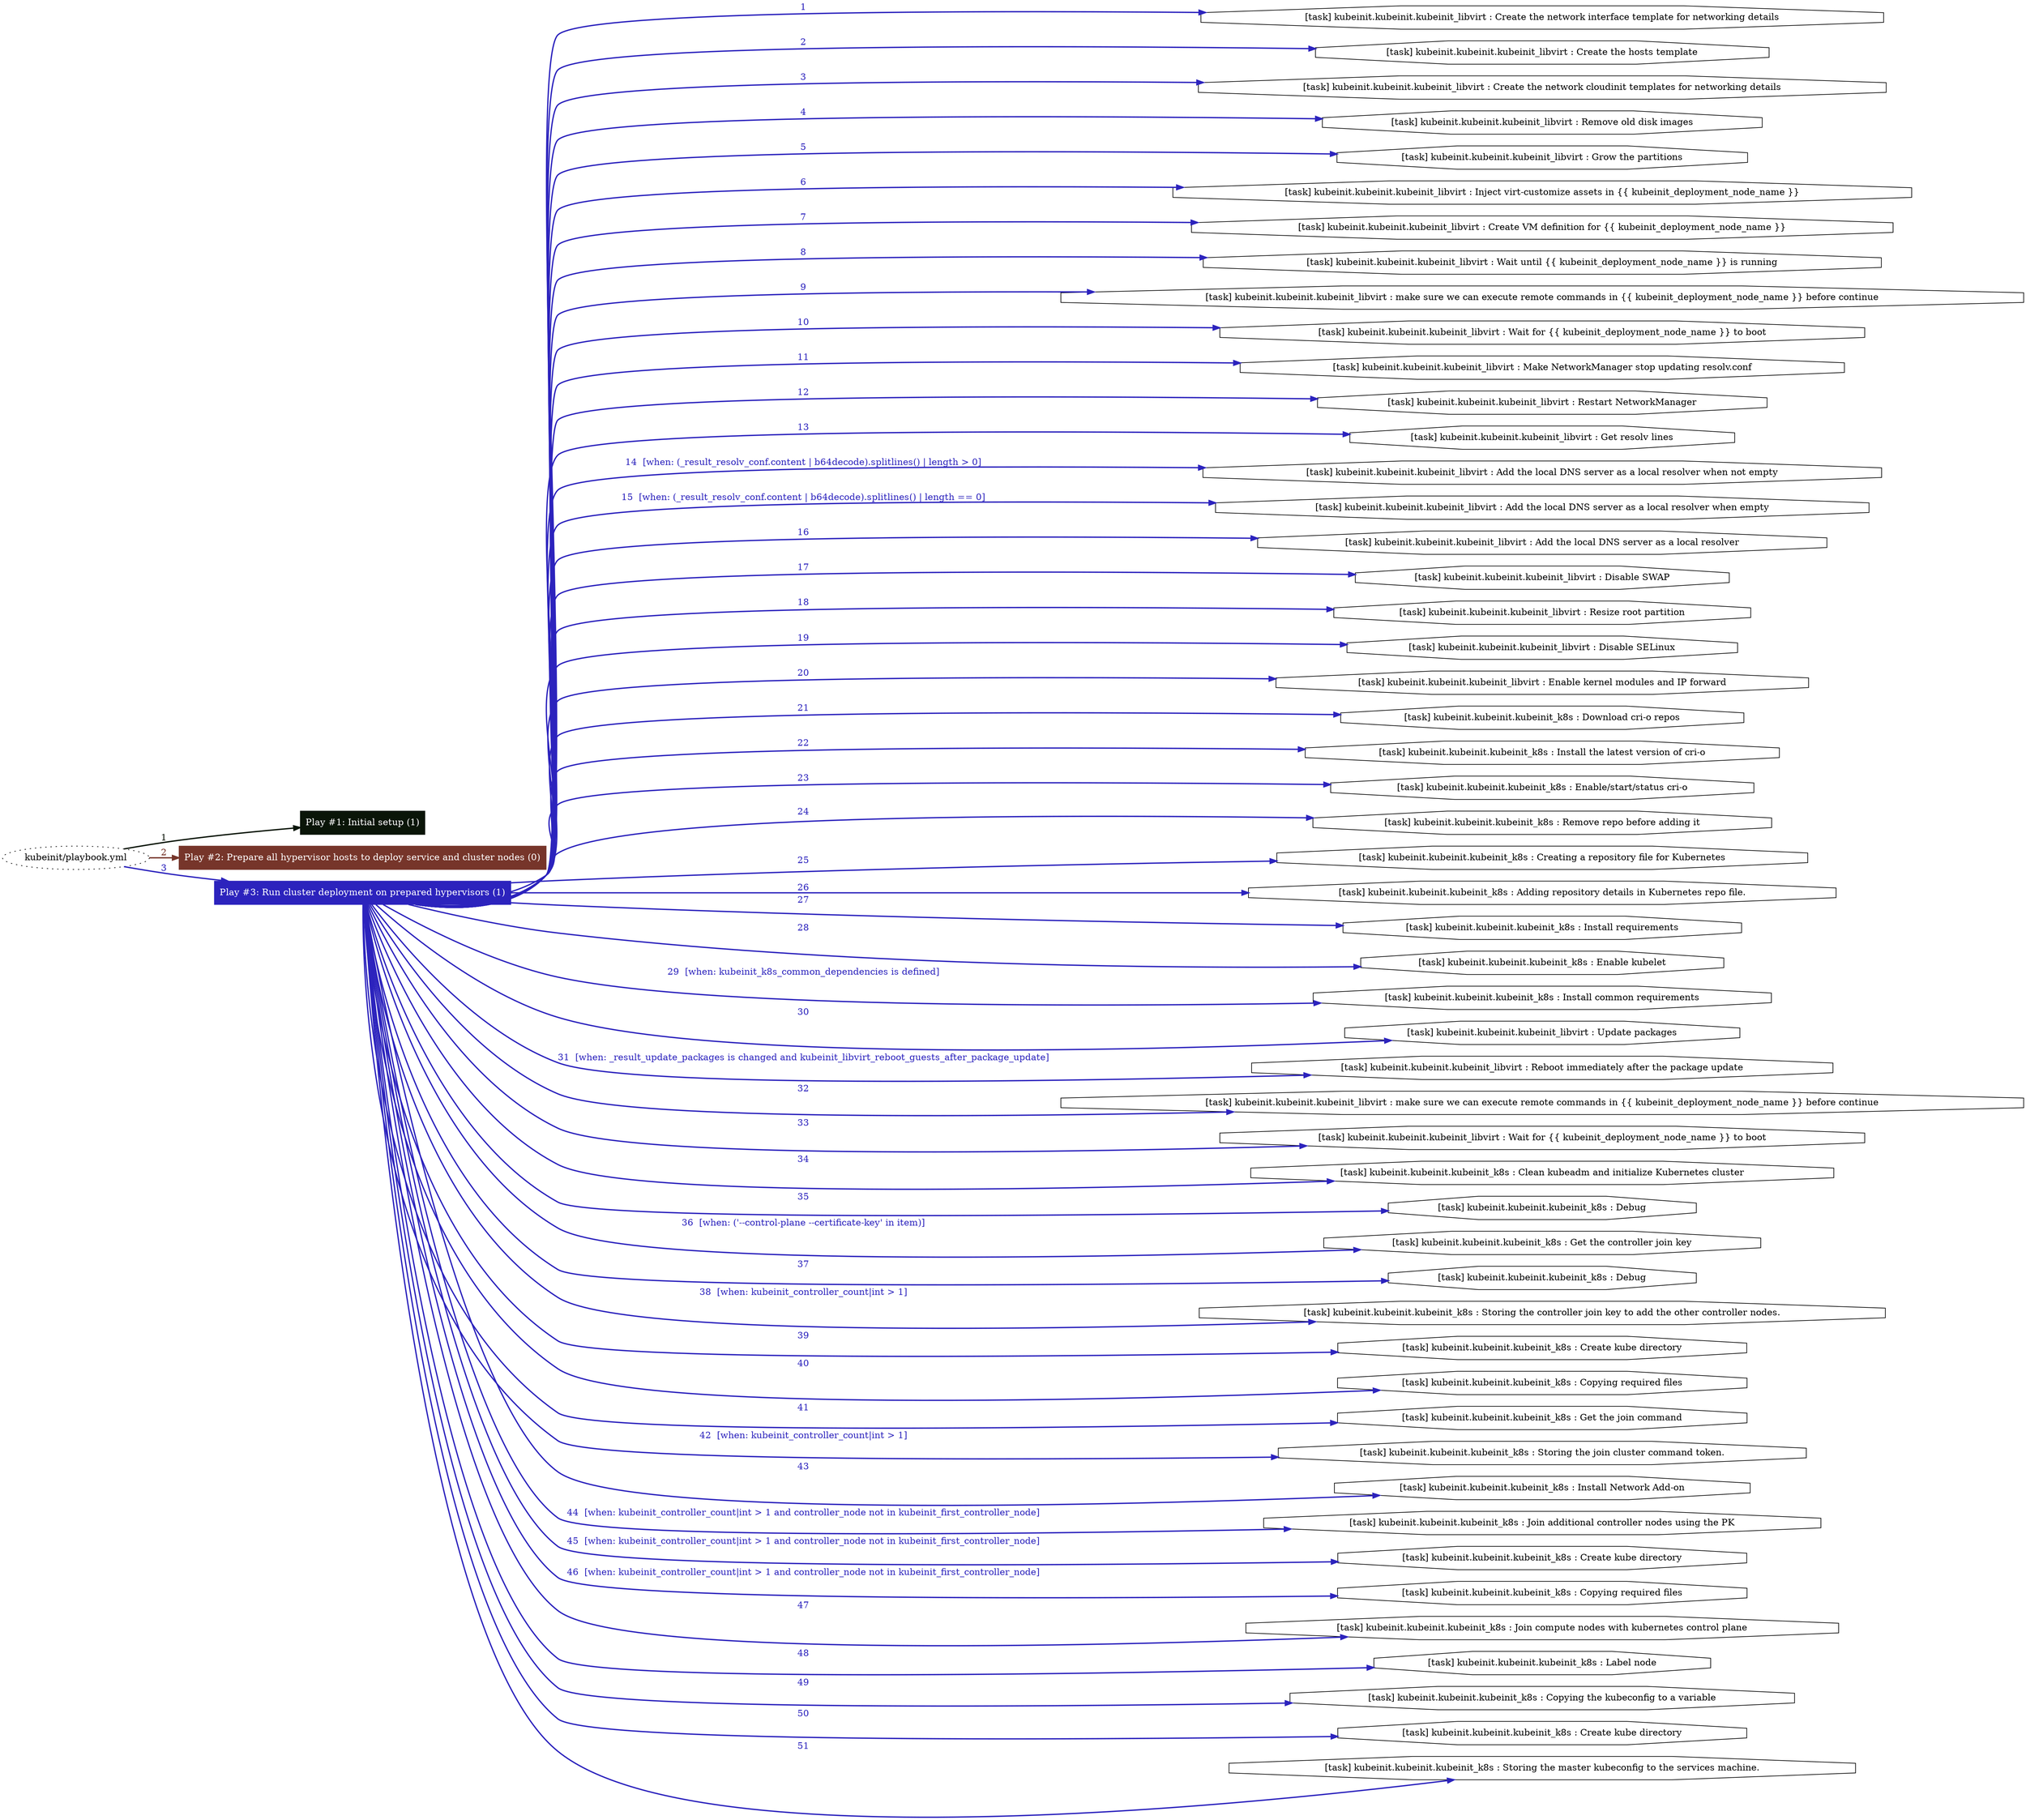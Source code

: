 digraph "kubeinit/playbook.yml "{
	graph [concentrate=true ordering=in rankdir=LR ratio=fill]
	edge [esep=5 sep=10]
	"kubeinit/playbook.yml" [id=root_node style=dotted]
	subgraph "Play #1: Initial setup (1) "{
		"Play #1: Initial setup (1)" [color="#0a1508" fontcolor="#ffffff" id="play_050b604c-73d0-4435-958f-8ac3251936cf" shape=box style=filled tooltip=localhost]
		"kubeinit/playbook.yml" -> "Play #1: Initial setup (1)" [label=1 color="#0a1508" fontcolor="#0a1508" id="edge_dc472714-9a7c-45d4-a30d-15b8f4e79c3a" style=bold]
	}
	subgraph "Play #2: Prepare all hypervisor hosts to deploy service and cluster nodes (0) "{
		"Play #2: Prepare all hypervisor hosts to deploy service and cluster nodes (0)" [color="#76352a" fontcolor="#ffffff" id="play_917e0587-ee8c-4ec1-a2e2-20cf93da0c98" shape=box style=filled tooltip=""]
		"kubeinit/playbook.yml" -> "Play #2: Prepare all hypervisor hosts to deploy service and cluster nodes (0)" [label=2 color="#76352a" fontcolor="#76352a" id="edge_94e8186a-5a26-42d0-8317-10013b8d0655" style=bold]
	}
	subgraph "Play #3: Run cluster deployment on prepared hypervisors (1) "{
		"Play #3: Run cluster deployment on prepared hypervisors (1)" [color="#2c23bd" fontcolor="#ffffff" id="play_884d4ea1-5db4-40a8-92e2-cfd98c1d6578" shape=box style=filled tooltip=localhost]
		"kubeinit/playbook.yml" -> "Play #3: Run cluster deployment on prepared hypervisors (1)" [label=3 color="#2c23bd" fontcolor="#2c23bd" id="edge_0c69cb80-d6c4-4c20-9753-c67b357efaeb" style=bold]
		"task_2abdd3a8-f689-426d-ad5d-25dc5f4d67d1" [label="[task] kubeinit.kubeinit.kubeinit_libvirt : Create the network interface template for networking details" id="task_2abdd3a8-f689-426d-ad5d-25dc5f4d67d1" shape=octagon tooltip="[task] kubeinit.kubeinit.kubeinit_libvirt : Create the network interface template for networking details"]
		"Play #3: Run cluster deployment on prepared hypervisors (1)" -> "task_2abdd3a8-f689-426d-ad5d-25dc5f4d67d1" [label=1 color="#2c23bd" fontcolor="#2c23bd" id="edge_f82d1883-fb95-42b1-8944-23ac36ea9ba4" style=bold]
		"task_db10d48f-02c9-45bf-8c44-03322781cee7" [label="[task] kubeinit.kubeinit.kubeinit_libvirt : Create the hosts template" id="task_db10d48f-02c9-45bf-8c44-03322781cee7" shape=octagon tooltip="[task] kubeinit.kubeinit.kubeinit_libvirt : Create the hosts template"]
		"Play #3: Run cluster deployment on prepared hypervisors (1)" -> "task_db10d48f-02c9-45bf-8c44-03322781cee7" [label=2 color="#2c23bd" fontcolor="#2c23bd" id="edge_bd977654-1a7b-475a-9770-7d7c78433b19" style=bold]
		"task_c505c090-ac3b-4f21-ae9c-8cf498c39641" [label="[task] kubeinit.kubeinit.kubeinit_libvirt : Create the network cloudinit templates for networking details" id="task_c505c090-ac3b-4f21-ae9c-8cf498c39641" shape=octagon tooltip="[task] kubeinit.kubeinit.kubeinit_libvirt : Create the network cloudinit templates for networking details"]
		"Play #3: Run cluster deployment on prepared hypervisors (1)" -> "task_c505c090-ac3b-4f21-ae9c-8cf498c39641" [label=3 color="#2c23bd" fontcolor="#2c23bd" id="edge_588d84b2-d8e2-4ca5-b853-6b0918a781b9" style=bold]
		"task_44d9452c-a1f3-4e00-aef4-aa317ff56598" [label="[task] kubeinit.kubeinit.kubeinit_libvirt : Remove old disk images" id="task_44d9452c-a1f3-4e00-aef4-aa317ff56598" shape=octagon tooltip="[task] kubeinit.kubeinit.kubeinit_libvirt : Remove old disk images"]
		"Play #3: Run cluster deployment on prepared hypervisors (1)" -> "task_44d9452c-a1f3-4e00-aef4-aa317ff56598" [label=4 color="#2c23bd" fontcolor="#2c23bd" id="edge_f163912f-77a0-4a88-ba74-4203794ced2b" style=bold]
		"task_00efa4d6-1f62-4c6b-bcc9-afc9d52ac3b2" [label="[task] kubeinit.kubeinit.kubeinit_libvirt : Grow the partitions" id="task_00efa4d6-1f62-4c6b-bcc9-afc9d52ac3b2" shape=octagon tooltip="[task] kubeinit.kubeinit.kubeinit_libvirt : Grow the partitions"]
		"Play #3: Run cluster deployment on prepared hypervisors (1)" -> "task_00efa4d6-1f62-4c6b-bcc9-afc9d52ac3b2" [label=5 color="#2c23bd" fontcolor="#2c23bd" id="edge_9415a1ee-2976-4ae3-a427-fed680fe3b14" style=bold]
		"task_daf87dc6-3aa6-40f5-ae45-8c4bf4fb1f2e" [label="[task] kubeinit.kubeinit.kubeinit_libvirt : Inject virt-customize assets in {{ kubeinit_deployment_node_name }}" id="task_daf87dc6-3aa6-40f5-ae45-8c4bf4fb1f2e" shape=octagon tooltip="[task] kubeinit.kubeinit.kubeinit_libvirt : Inject virt-customize assets in {{ kubeinit_deployment_node_name }}"]
		"Play #3: Run cluster deployment on prepared hypervisors (1)" -> "task_daf87dc6-3aa6-40f5-ae45-8c4bf4fb1f2e" [label=6 color="#2c23bd" fontcolor="#2c23bd" id="edge_5d44d925-33f5-4067-b236-7b29b49886bb" style=bold]
		"task_d3ae89c4-3173-4aa9-95ca-0da1386ab60b" [label="[task] kubeinit.kubeinit.kubeinit_libvirt : Create VM definition for {{ kubeinit_deployment_node_name }}" id="task_d3ae89c4-3173-4aa9-95ca-0da1386ab60b" shape=octagon tooltip="[task] kubeinit.kubeinit.kubeinit_libvirt : Create VM definition for {{ kubeinit_deployment_node_name }}"]
		"Play #3: Run cluster deployment on prepared hypervisors (1)" -> "task_d3ae89c4-3173-4aa9-95ca-0da1386ab60b" [label=7 color="#2c23bd" fontcolor="#2c23bd" id="edge_df24ad28-b77d-4d40-bfb1-e1a0c87600c6" style=bold]
		"task_c9146c2d-ae33-4e5b-b332-cec9456f256d" [label="[task] kubeinit.kubeinit.kubeinit_libvirt : Wait until {{ kubeinit_deployment_node_name }} is running" id="task_c9146c2d-ae33-4e5b-b332-cec9456f256d" shape=octagon tooltip="[task] kubeinit.kubeinit.kubeinit_libvirt : Wait until {{ kubeinit_deployment_node_name }} is running"]
		"Play #3: Run cluster deployment on prepared hypervisors (1)" -> "task_c9146c2d-ae33-4e5b-b332-cec9456f256d" [label=8 color="#2c23bd" fontcolor="#2c23bd" id="edge_46a5d9c4-bdaa-4791-b1e3-123f862f28a8" style=bold]
		"task_92824fd5-3b00-4dc0-a1a6-881b05860bbb" [label="[task] kubeinit.kubeinit.kubeinit_libvirt : make sure we can execute remote commands in {{ kubeinit_deployment_node_name }} before continue" id="task_92824fd5-3b00-4dc0-a1a6-881b05860bbb" shape=octagon tooltip="[task] kubeinit.kubeinit.kubeinit_libvirt : make sure we can execute remote commands in {{ kubeinit_deployment_node_name }} before continue"]
		"Play #3: Run cluster deployment on prepared hypervisors (1)" -> "task_92824fd5-3b00-4dc0-a1a6-881b05860bbb" [label=9 color="#2c23bd" fontcolor="#2c23bd" id="edge_7ad484a3-db25-425c-81dc-c85464996f21" style=bold]
		"task_736c274b-25fc-4948-9649-01b870c830d2" [label="[task] kubeinit.kubeinit.kubeinit_libvirt : Wait for {{ kubeinit_deployment_node_name }} to boot" id="task_736c274b-25fc-4948-9649-01b870c830d2" shape=octagon tooltip="[task] kubeinit.kubeinit.kubeinit_libvirt : Wait for {{ kubeinit_deployment_node_name }} to boot"]
		"Play #3: Run cluster deployment on prepared hypervisors (1)" -> "task_736c274b-25fc-4948-9649-01b870c830d2" [label=10 color="#2c23bd" fontcolor="#2c23bd" id="edge_a2cf773a-2caa-42a4-8f16-ceef39de34f9" style=bold]
		"task_4bd06110-ed8d-43b0-9b58-121edcbeb08a" [label="[task] kubeinit.kubeinit.kubeinit_libvirt : Make NetworkManager stop updating resolv.conf" id="task_4bd06110-ed8d-43b0-9b58-121edcbeb08a" shape=octagon tooltip="[task] kubeinit.kubeinit.kubeinit_libvirt : Make NetworkManager stop updating resolv.conf"]
		"Play #3: Run cluster deployment on prepared hypervisors (1)" -> "task_4bd06110-ed8d-43b0-9b58-121edcbeb08a" [label=11 color="#2c23bd" fontcolor="#2c23bd" id="edge_31876462-b0e9-4638-a1f1-0678391ace0e" style=bold]
		"task_c00c1144-d9e1-4bf9-a2bf-e650cef6ee57" [label="[task] kubeinit.kubeinit.kubeinit_libvirt : Restart NetworkManager" id="task_c00c1144-d9e1-4bf9-a2bf-e650cef6ee57" shape=octagon tooltip="[task] kubeinit.kubeinit.kubeinit_libvirt : Restart NetworkManager"]
		"Play #3: Run cluster deployment on prepared hypervisors (1)" -> "task_c00c1144-d9e1-4bf9-a2bf-e650cef6ee57" [label=12 color="#2c23bd" fontcolor="#2c23bd" id="edge_8b010a49-4873-4508-8657-c328f448813a" style=bold]
		"task_7c737ab1-108b-41b6-b008-d5fdc86269ac" [label="[task] kubeinit.kubeinit.kubeinit_libvirt : Get resolv lines" id="task_7c737ab1-108b-41b6-b008-d5fdc86269ac" shape=octagon tooltip="[task] kubeinit.kubeinit.kubeinit_libvirt : Get resolv lines"]
		"Play #3: Run cluster deployment on prepared hypervisors (1)" -> "task_7c737ab1-108b-41b6-b008-d5fdc86269ac" [label=13 color="#2c23bd" fontcolor="#2c23bd" id="edge_fa4673f4-8fb8-4f51-ae9e-a408ca488970" style=bold]
		"task_d0787176-e589-4499-b708-76c62b0a1f37" [label="[task] kubeinit.kubeinit.kubeinit_libvirt : Add the local DNS server as a local resolver when not empty" id="task_d0787176-e589-4499-b708-76c62b0a1f37" shape=octagon tooltip="[task] kubeinit.kubeinit.kubeinit_libvirt : Add the local DNS server as a local resolver when not empty"]
		"Play #3: Run cluster deployment on prepared hypervisors (1)" -> "task_d0787176-e589-4499-b708-76c62b0a1f37" [label="14  [when: (_result_resolv_conf.content | b64decode).splitlines() | length > 0]" color="#2c23bd" fontcolor="#2c23bd" id="edge_7755db3b-5e72-432d-8ae7-73332d012eb9" style=bold]
		"task_964ba8c3-d93f-464f-a075-15d7fb7deff2" [label="[task] kubeinit.kubeinit.kubeinit_libvirt : Add the local DNS server as a local resolver when empty" id="task_964ba8c3-d93f-464f-a075-15d7fb7deff2" shape=octagon tooltip="[task] kubeinit.kubeinit.kubeinit_libvirt : Add the local DNS server as a local resolver when empty"]
		"Play #3: Run cluster deployment on prepared hypervisors (1)" -> "task_964ba8c3-d93f-464f-a075-15d7fb7deff2" [label="15  [when: (_result_resolv_conf.content | b64decode).splitlines() | length == 0]" color="#2c23bd" fontcolor="#2c23bd" id="edge_77a996d5-7ed1-4400-860e-3c061b68c64e" style=bold]
		"task_22ca787d-7b72-4b2a-acfd-500d7101f21c" [label="[task] kubeinit.kubeinit.kubeinit_libvirt : Add the local DNS server as a local resolver" id="task_22ca787d-7b72-4b2a-acfd-500d7101f21c" shape=octagon tooltip="[task] kubeinit.kubeinit.kubeinit_libvirt : Add the local DNS server as a local resolver"]
		"Play #3: Run cluster deployment on prepared hypervisors (1)" -> "task_22ca787d-7b72-4b2a-acfd-500d7101f21c" [label=16 color="#2c23bd" fontcolor="#2c23bd" id="edge_1da2daeb-2b96-416f-9367-3941de68d54b" style=bold]
		"task_2704229e-905f-472e-9682-f5526dd72629" [label="[task] kubeinit.kubeinit.kubeinit_libvirt : Disable SWAP" id="task_2704229e-905f-472e-9682-f5526dd72629" shape=octagon tooltip="[task] kubeinit.kubeinit.kubeinit_libvirt : Disable SWAP"]
		"Play #3: Run cluster deployment on prepared hypervisors (1)" -> "task_2704229e-905f-472e-9682-f5526dd72629" [label=17 color="#2c23bd" fontcolor="#2c23bd" id="edge_36044e5a-00a9-4389-90e7-1b49009a010c" style=bold]
		"task_d25459bc-ba98-4f2d-af59-71b671582166" [label="[task] kubeinit.kubeinit.kubeinit_libvirt : Resize root partition" id="task_d25459bc-ba98-4f2d-af59-71b671582166" shape=octagon tooltip="[task] kubeinit.kubeinit.kubeinit_libvirt : Resize root partition"]
		"Play #3: Run cluster deployment on prepared hypervisors (1)" -> "task_d25459bc-ba98-4f2d-af59-71b671582166" [label=18 color="#2c23bd" fontcolor="#2c23bd" id="edge_177e1aeb-5367-447f-9e2b-119504167286" style=bold]
		"task_cf303e87-d1f0-47fa-9cd1-7ca2ec64fe90" [label="[task] kubeinit.kubeinit.kubeinit_libvirt : Disable SELinux" id="task_cf303e87-d1f0-47fa-9cd1-7ca2ec64fe90" shape=octagon tooltip="[task] kubeinit.kubeinit.kubeinit_libvirt : Disable SELinux"]
		"Play #3: Run cluster deployment on prepared hypervisors (1)" -> "task_cf303e87-d1f0-47fa-9cd1-7ca2ec64fe90" [label=19 color="#2c23bd" fontcolor="#2c23bd" id="edge_064bb6eb-07a0-4a7b-b4e9-300a2a5c3e15" style=bold]
		"task_49df23ad-f246-46cf-b49a-c47d4edf3a9c" [label="[task] kubeinit.kubeinit.kubeinit_libvirt : Enable kernel modules and IP forward" id="task_49df23ad-f246-46cf-b49a-c47d4edf3a9c" shape=octagon tooltip="[task] kubeinit.kubeinit.kubeinit_libvirt : Enable kernel modules and IP forward"]
		"Play #3: Run cluster deployment on prepared hypervisors (1)" -> "task_49df23ad-f246-46cf-b49a-c47d4edf3a9c" [label=20 color="#2c23bd" fontcolor="#2c23bd" id="edge_6c88ebb2-70a3-4c13-80b4-66cef35f2535" style=bold]
		"task_84f570ce-8bc9-45ba-89ef-bcfe5f1177a2" [label="[task] kubeinit.kubeinit.kubeinit_k8s : Download cri-o repos" id="task_84f570ce-8bc9-45ba-89ef-bcfe5f1177a2" shape=octagon tooltip="[task] kubeinit.kubeinit.kubeinit_k8s : Download cri-o repos"]
		"Play #3: Run cluster deployment on prepared hypervisors (1)" -> "task_84f570ce-8bc9-45ba-89ef-bcfe5f1177a2" [label=21 color="#2c23bd" fontcolor="#2c23bd" id="edge_413b20fe-3647-455f-9086-abfe9b6da424" style=bold]
		"task_32b033da-71ca-4299-8d4f-117e7825e5d1" [label="[task] kubeinit.kubeinit.kubeinit_k8s : Install the latest version of cri-o" id="task_32b033da-71ca-4299-8d4f-117e7825e5d1" shape=octagon tooltip="[task] kubeinit.kubeinit.kubeinit_k8s : Install the latest version of cri-o"]
		"Play #3: Run cluster deployment on prepared hypervisors (1)" -> "task_32b033da-71ca-4299-8d4f-117e7825e5d1" [label=22 color="#2c23bd" fontcolor="#2c23bd" id="edge_7103bc39-68b9-47f5-9959-faedcd319bc2" style=bold]
		"task_e46c7df5-54e9-4e61-84c2-bcff9b22d87d" [label="[task] kubeinit.kubeinit.kubeinit_k8s : Enable/start/status cri-o" id="task_e46c7df5-54e9-4e61-84c2-bcff9b22d87d" shape=octagon tooltip="[task] kubeinit.kubeinit.kubeinit_k8s : Enable/start/status cri-o"]
		"Play #3: Run cluster deployment on prepared hypervisors (1)" -> "task_e46c7df5-54e9-4e61-84c2-bcff9b22d87d" [label=23 color="#2c23bd" fontcolor="#2c23bd" id="edge_30672a55-38e6-49b1-aa5f-52a7db8e7b31" style=bold]
		"task_da997d7d-6b31-4a49-bf25-e28ccc844fe4" [label="[task] kubeinit.kubeinit.kubeinit_k8s : Remove repo before adding it" id="task_da997d7d-6b31-4a49-bf25-e28ccc844fe4" shape=octagon tooltip="[task] kubeinit.kubeinit.kubeinit_k8s : Remove repo before adding it"]
		"Play #3: Run cluster deployment on prepared hypervisors (1)" -> "task_da997d7d-6b31-4a49-bf25-e28ccc844fe4" [label=24 color="#2c23bd" fontcolor="#2c23bd" id="edge_338323e5-1512-4590-8d89-036dbb328990" style=bold]
		"task_69af24eb-9c8e-4bed-912d-81f124e08dbc" [label="[task] kubeinit.kubeinit.kubeinit_k8s : Creating a repository file for Kubernetes" id="task_69af24eb-9c8e-4bed-912d-81f124e08dbc" shape=octagon tooltip="[task] kubeinit.kubeinit.kubeinit_k8s : Creating a repository file for Kubernetes"]
		"Play #3: Run cluster deployment on prepared hypervisors (1)" -> "task_69af24eb-9c8e-4bed-912d-81f124e08dbc" [label=25 color="#2c23bd" fontcolor="#2c23bd" id="edge_38640169-e493-4143-9f26-4a8701628ecd" style=bold]
		"task_fb67767d-3e60-4e87-a2ce-e15bed95f8c8" [label="[task] kubeinit.kubeinit.kubeinit_k8s : Adding repository details in Kubernetes repo file." id="task_fb67767d-3e60-4e87-a2ce-e15bed95f8c8" shape=octagon tooltip="[task] kubeinit.kubeinit.kubeinit_k8s : Adding repository details in Kubernetes repo file."]
		"Play #3: Run cluster deployment on prepared hypervisors (1)" -> "task_fb67767d-3e60-4e87-a2ce-e15bed95f8c8" [label=26 color="#2c23bd" fontcolor="#2c23bd" id="edge_283ba62d-5014-4de0-af8b-87d5fa389a27" style=bold]
		"task_0f1c7c0e-b0ae-48c2-91b2-f730fb61adaf" [label="[task] kubeinit.kubeinit.kubeinit_k8s : Install requirements" id="task_0f1c7c0e-b0ae-48c2-91b2-f730fb61adaf" shape=octagon tooltip="[task] kubeinit.kubeinit.kubeinit_k8s : Install requirements"]
		"Play #3: Run cluster deployment on prepared hypervisors (1)" -> "task_0f1c7c0e-b0ae-48c2-91b2-f730fb61adaf" [label=27 color="#2c23bd" fontcolor="#2c23bd" id="edge_300f68bb-c112-4e12-8e90-4003b46af36f" style=bold]
		"task_8f96f617-127e-4396-8d4c-c4306ae89291" [label="[task] kubeinit.kubeinit.kubeinit_k8s : Enable kubelet" id="task_8f96f617-127e-4396-8d4c-c4306ae89291" shape=octagon tooltip="[task] kubeinit.kubeinit.kubeinit_k8s : Enable kubelet"]
		"Play #3: Run cluster deployment on prepared hypervisors (1)" -> "task_8f96f617-127e-4396-8d4c-c4306ae89291" [label=28 color="#2c23bd" fontcolor="#2c23bd" id="edge_1219d831-09d2-47f1-a719-bb74f496105e" style=bold]
		"task_d82156f5-2f10-40bb-8892-0afe7c9baa00" [label="[task] kubeinit.kubeinit.kubeinit_k8s : Install common requirements" id="task_d82156f5-2f10-40bb-8892-0afe7c9baa00" shape=octagon tooltip="[task] kubeinit.kubeinit.kubeinit_k8s : Install common requirements"]
		"Play #3: Run cluster deployment on prepared hypervisors (1)" -> "task_d82156f5-2f10-40bb-8892-0afe7c9baa00" [label="29  [when: kubeinit_k8s_common_dependencies is defined]" color="#2c23bd" fontcolor="#2c23bd" id="edge_251d90fa-1f4b-4de6-a6ea-cdef6e38e9db" style=bold]
		"task_099c9c8e-9e42-4740-8b33-58e04a242917" [label="[task] kubeinit.kubeinit.kubeinit_libvirt : Update packages" id="task_099c9c8e-9e42-4740-8b33-58e04a242917" shape=octagon tooltip="[task] kubeinit.kubeinit.kubeinit_libvirt : Update packages"]
		"Play #3: Run cluster deployment on prepared hypervisors (1)" -> "task_099c9c8e-9e42-4740-8b33-58e04a242917" [label=30 color="#2c23bd" fontcolor="#2c23bd" id="edge_75c17144-ac3a-4f2d-b386-d8165fadd568" style=bold]
		"task_d5e1c391-acaf-4498-bc33-a3603f939e39" [label="[task] kubeinit.kubeinit.kubeinit_libvirt : Reboot immediately after the package update" id="task_d5e1c391-acaf-4498-bc33-a3603f939e39" shape=octagon tooltip="[task] kubeinit.kubeinit.kubeinit_libvirt : Reboot immediately after the package update"]
		"Play #3: Run cluster deployment on prepared hypervisors (1)" -> "task_d5e1c391-acaf-4498-bc33-a3603f939e39" [label="31  [when: _result_update_packages is changed and kubeinit_libvirt_reboot_guests_after_package_update]" color="#2c23bd" fontcolor="#2c23bd" id="edge_90c16704-736d-4c2c-a77e-ad6f8b37a286" style=bold]
		"task_cdd91595-f26a-437b-b8af-02ab447fea03" [label="[task] kubeinit.kubeinit.kubeinit_libvirt : make sure we can execute remote commands in {{ kubeinit_deployment_node_name }} before continue" id="task_cdd91595-f26a-437b-b8af-02ab447fea03" shape=octagon tooltip="[task] kubeinit.kubeinit.kubeinit_libvirt : make sure we can execute remote commands in {{ kubeinit_deployment_node_name }} before continue"]
		"Play #3: Run cluster deployment on prepared hypervisors (1)" -> "task_cdd91595-f26a-437b-b8af-02ab447fea03" [label=32 color="#2c23bd" fontcolor="#2c23bd" id="edge_bb90f7b5-6484-492e-b1db-6472021d7c10" style=bold]
		"task_a908ddba-8f23-4922-a17c-326d5f374e00" [label="[task] kubeinit.kubeinit.kubeinit_libvirt : Wait for {{ kubeinit_deployment_node_name }} to boot" id="task_a908ddba-8f23-4922-a17c-326d5f374e00" shape=octagon tooltip="[task] kubeinit.kubeinit.kubeinit_libvirt : Wait for {{ kubeinit_deployment_node_name }} to boot"]
		"Play #3: Run cluster deployment on prepared hypervisors (1)" -> "task_a908ddba-8f23-4922-a17c-326d5f374e00" [label=33 color="#2c23bd" fontcolor="#2c23bd" id="edge_7e2f46e7-1bfe-4ad9-ae4a-c6d44e3aa935" style=bold]
		"task_099ce6ce-5b46-445c-92d5-f21a618baf4c" [label="[task] kubeinit.kubeinit.kubeinit_k8s : Clean kubeadm and initialize Kubernetes cluster" id="task_099ce6ce-5b46-445c-92d5-f21a618baf4c" shape=octagon tooltip="[task] kubeinit.kubeinit.kubeinit_k8s : Clean kubeadm and initialize Kubernetes cluster"]
		"Play #3: Run cluster deployment on prepared hypervisors (1)" -> "task_099ce6ce-5b46-445c-92d5-f21a618baf4c" [label=34 color="#2c23bd" fontcolor="#2c23bd" id="edge_59c36edf-4cf6-4094-90e9-fb2bd84497ea" style=bold]
		"task_f9b2d1cb-e1d5-4df5-aa0d-e01b0135c786" [label="[task] kubeinit.kubeinit.kubeinit_k8s : Debug" id="task_f9b2d1cb-e1d5-4df5-aa0d-e01b0135c786" shape=octagon tooltip="[task] kubeinit.kubeinit.kubeinit_k8s : Debug"]
		"Play #3: Run cluster deployment on prepared hypervisors (1)" -> "task_f9b2d1cb-e1d5-4df5-aa0d-e01b0135c786" [label=35 color="#2c23bd" fontcolor="#2c23bd" id="edge_4369056f-2276-48af-9acf-a8bc3e6d14a3" style=bold]
		"task_db918eba-3ed9-4d5e-b4e6-a5af2180dfcd" [label="[task] kubeinit.kubeinit.kubeinit_k8s : Get the controller join key" id="task_db918eba-3ed9-4d5e-b4e6-a5af2180dfcd" shape=octagon tooltip="[task] kubeinit.kubeinit.kubeinit_k8s : Get the controller join key"]
		"Play #3: Run cluster deployment on prepared hypervisors (1)" -> "task_db918eba-3ed9-4d5e-b4e6-a5af2180dfcd" [label="36  [when: ('--control-plane --certificate-key' in item)]" color="#2c23bd" fontcolor="#2c23bd" id="edge_45179432-5296-4418-a1aa-4c15c55d2812" style=bold]
		"task_96eff404-ba7d-415c-8de5-fdeaf652c4bd" [label="[task] kubeinit.kubeinit.kubeinit_k8s : Debug" id="task_96eff404-ba7d-415c-8de5-fdeaf652c4bd" shape=octagon tooltip="[task] kubeinit.kubeinit.kubeinit_k8s : Debug"]
		"Play #3: Run cluster deployment on prepared hypervisors (1)" -> "task_96eff404-ba7d-415c-8de5-fdeaf652c4bd" [label=37 color="#2c23bd" fontcolor="#2c23bd" id="edge_18b4643b-fceb-4000-a5eb-20269d2df274" style=bold]
		"task_b677828f-a29c-4178-a9c1-91c09b2349a8" [label="[task] kubeinit.kubeinit.kubeinit_k8s : Storing the controller join key to add the other controller nodes." id="task_b677828f-a29c-4178-a9c1-91c09b2349a8" shape=octagon tooltip="[task] kubeinit.kubeinit.kubeinit_k8s : Storing the controller join key to add the other controller nodes."]
		"Play #3: Run cluster deployment on prepared hypervisors (1)" -> "task_b677828f-a29c-4178-a9c1-91c09b2349a8" [label="38  [when: kubeinit_controller_count|int > 1]" color="#2c23bd" fontcolor="#2c23bd" id="edge_14ba2dcc-1fa9-4c69-a5a4-e984d6bf5138" style=bold]
		"task_9f4b2c92-1d59-4676-a64b-1e4ecf9d8369" [label="[task] kubeinit.kubeinit.kubeinit_k8s : Create kube directory" id="task_9f4b2c92-1d59-4676-a64b-1e4ecf9d8369" shape=octagon tooltip="[task] kubeinit.kubeinit.kubeinit_k8s : Create kube directory"]
		"Play #3: Run cluster deployment on prepared hypervisors (1)" -> "task_9f4b2c92-1d59-4676-a64b-1e4ecf9d8369" [label=39 color="#2c23bd" fontcolor="#2c23bd" id="edge_0bdf205a-632b-4dc2-bb82-22ef636e58bc" style=bold]
		"task_2f8f4690-d24b-411a-b2f1-ea0a7045a925" [label="[task] kubeinit.kubeinit.kubeinit_k8s : Copying required files" id="task_2f8f4690-d24b-411a-b2f1-ea0a7045a925" shape=octagon tooltip="[task] kubeinit.kubeinit.kubeinit_k8s : Copying required files"]
		"Play #3: Run cluster deployment on prepared hypervisors (1)" -> "task_2f8f4690-d24b-411a-b2f1-ea0a7045a925" [label=40 color="#2c23bd" fontcolor="#2c23bd" id="edge_e0644eae-7770-40fa-9336-308e2ce43ef9" style=bold]
		"task_ca2ef053-441f-4295-bab9-c10b4298a0d9" [label="[task] kubeinit.kubeinit.kubeinit_k8s : Get the join command" id="task_ca2ef053-441f-4295-bab9-c10b4298a0d9" shape=octagon tooltip="[task] kubeinit.kubeinit.kubeinit_k8s : Get the join command"]
		"Play #3: Run cluster deployment on prepared hypervisors (1)" -> "task_ca2ef053-441f-4295-bab9-c10b4298a0d9" [label=41 color="#2c23bd" fontcolor="#2c23bd" id="edge_a0c14eeb-8ddb-454c-a929-666ede737cf1" style=bold]
		"task_98520317-4365-490e-a5c6-93ba9edebad2" [label="[task] kubeinit.kubeinit.kubeinit_k8s : Storing the join cluster command token." id="task_98520317-4365-490e-a5c6-93ba9edebad2" shape=octagon tooltip="[task] kubeinit.kubeinit.kubeinit_k8s : Storing the join cluster command token."]
		"Play #3: Run cluster deployment on prepared hypervisors (1)" -> "task_98520317-4365-490e-a5c6-93ba9edebad2" [label="42  [when: kubeinit_controller_count|int > 1]" color="#2c23bd" fontcolor="#2c23bd" id="edge_a956e665-8fe0-4c6c-b4cf-4732dc3c02a1" style=bold]
		"task_409cd81e-4181-44d7-99ce-391ba770dc1a" [label="[task] kubeinit.kubeinit.kubeinit_k8s : Install Network Add-on" id="task_409cd81e-4181-44d7-99ce-391ba770dc1a" shape=octagon tooltip="[task] kubeinit.kubeinit.kubeinit_k8s : Install Network Add-on"]
		"Play #3: Run cluster deployment on prepared hypervisors (1)" -> "task_409cd81e-4181-44d7-99ce-391ba770dc1a" [label=43 color="#2c23bd" fontcolor="#2c23bd" id="edge_5b8d6f7b-b892-4226-b2dd-bf49d565abb9" style=bold]
		"task_8682dbfb-6b39-4a56-a5dd-e56dc6a6977f" [label="[task] kubeinit.kubeinit.kubeinit_k8s : Join additional controller nodes using the PK" id="task_8682dbfb-6b39-4a56-a5dd-e56dc6a6977f" shape=octagon tooltip="[task] kubeinit.kubeinit.kubeinit_k8s : Join additional controller nodes using the PK"]
		"Play #3: Run cluster deployment on prepared hypervisors (1)" -> "task_8682dbfb-6b39-4a56-a5dd-e56dc6a6977f" [label="44  [when: kubeinit_controller_count|int > 1 and controller_node not in kubeinit_first_controller_node]" color="#2c23bd" fontcolor="#2c23bd" id="edge_e1c1f409-b9eb-49cd-a211-e6cd0aec6a3d" style=bold]
		"task_66995371-20e1-4230-b9cf-b588e1a54fbc" [label="[task] kubeinit.kubeinit.kubeinit_k8s : Create kube directory" id="task_66995371-20e1-4230-b9cf-b588e1a54fbc" shape=octagon tooltip="[task] kubeinit.kubeinit.kubeinit_k8s : Create kube directory"]
		"Play #3: Run cluster deployment on prepared hypervisors (1)" -> "task_66995371-20e1-4230-b9cf-b588e1a54fbc" [label="45  [when: kubeinit_controller_count|int > 1 and controller_node not in kubeinit_first_controller_node]" color="#2c23bd" fontcolor="#2c23bd" id="edge_1ef4f131-d288-48f5-8e7c-52a4b7877b5e" style=bold]
		"task_b973f36b-1708-476d-993e-671acc9bc302" [label="[task] kubeinit.kubeinit.kubeinit_k8s : Copying required files" id="task_b973f36b-1708-476d-993e-671acc9bc302" shape=octagon tooltip="[task] kubeinit.kubeinit.kubeinit_k8s : Copying required files"]
		"Play #3: Run cluster deployment on prepared hypervisors (1)" -> "task_b973f36b-1708-476d-993e-671acc9bc302" [label="46  [when: kubeinit_controller_count|int > 1 and controller_node not in kubeinit_first_controller_node]" color="#2c23bd" fontcolor="#2c23bd" id="edge_05e13766-2e9b-432f-94a5-86bdacc6f9b4" style=bold]
		"task_b8851b02-db93-4ccd-9b6b-c6b7fd1bf823" [label="[task] kubeinit.kubeinit.kubeinit_k8s : Join compute nodes with kubernetes control plane" id="task_b8851b02-db93-4ccd-9b6b-c6b7fd1bf823" shape=octagon tooltip="[task] kubeinit.kubeinit.kubeinit_k8s : Join compute nodes with kubernetes control plane"]
		"Play #3: Run cluster deployment on prepared hypervisors (1)" -> "task_b8851b02-db93-4ccd-9b6b-c6b7fd1bf823" [label=47 color="#2c23bd" fontcolor="#2c23bd" id="edge_4ff76fa4-f82e-40bf-b2e6-d7324bc3901f" style=bold]
		"task_e594e159-3930-47a1-9568-225df050071a" [label="[task] kubeinit.kubeinit.kubeinit_k8s : Label node" id="task_e594e159-3930-47a1-9568-225df050071a" shape=octagon tooltip="[task] kubeinit.kubeinit.kubeinit_k8s : Label node"]
		"Play #3: Run cluster deployment on prepared hypervisors (1)" -> "task_e594e159-3930-47a1-9568-225df050071a" [label=48 color="#2c23bd" fontcolor="#2c23bd" id="edge_2936d165-e044-43ba-8ac8-1f30ec747d56" style=bold]
		"task_e61392c4-6886-4d10-93a7-146dcbf89f96" [label="[task] kubeinit.kubeinit.kubeinit_k8s : Copying the kubeconfig to a variable" id="task_e61392c4-6886-4d10-93a7-146dcbf89f96" shape=octagon tooltip="[task] kubeinit.kubeinit.kubeinit_k8s : Copying the kubeconfig to a variable"]
		"Play #3: Run cluster deployment on prepared hypervisors (1)" -> "task_e61392c4-6886-4d10-93a7-146dcbf89f96" [label=49 color="#2c23bd" fontcolor="#2c23bd" id="edge_81f529cf-f6c2-4674-847b-c6c18b1fff55" style=bold]
		"task_f88c6b4a-c0ad-4f25-9344-fe52896f05e6" [label="[task] kubeinit.kubeinit.kubeinit_k8s : Create kube directory" id="task_f88c6b4a-c0ad-4f25-9344-fe52896f05e6" shape=octagon tooltip="[task] kubeinit.kubeinit.kubeinit_k8s : Create kube directory"]
		"Play #3: Run cluster deployment on prepared hypervisors (1)" -> "task_f88c6b4a-c0ad-4f25-9344-fe52896f05e6" [label=50 color="#2c23bd" fontcolor="#2c23bd" id="edge_34ad331f-c588-4cc3-b832-dda9a4d4d8b8" style=bold]
		"task_806d9566-f491-4977-a722-ce84ed82c90b" [label="[task] kubeinit.kubeinit.kubeinit_k8s : Storing the master kubeconfig to the services machine." id="task_806d9566-f491-4977-a722-ce84ed82c90b" shape=octagon tooltip="[task] kubeinit.kubeinit.kubeinit_k8s : Storing the master kubeconfig to the services machine."]
		"Play #3: Run cluster deployment on prepared hypervisors (1)" -> "task_806d9566-f491-4977-a722-ce84ed82c90b" [label=51 color="#2c23bd" fontcolor="#2c23bd" id="edge_af91eeca-666e-4464-9a17-2280f132789a" style=bold]
	}
}
